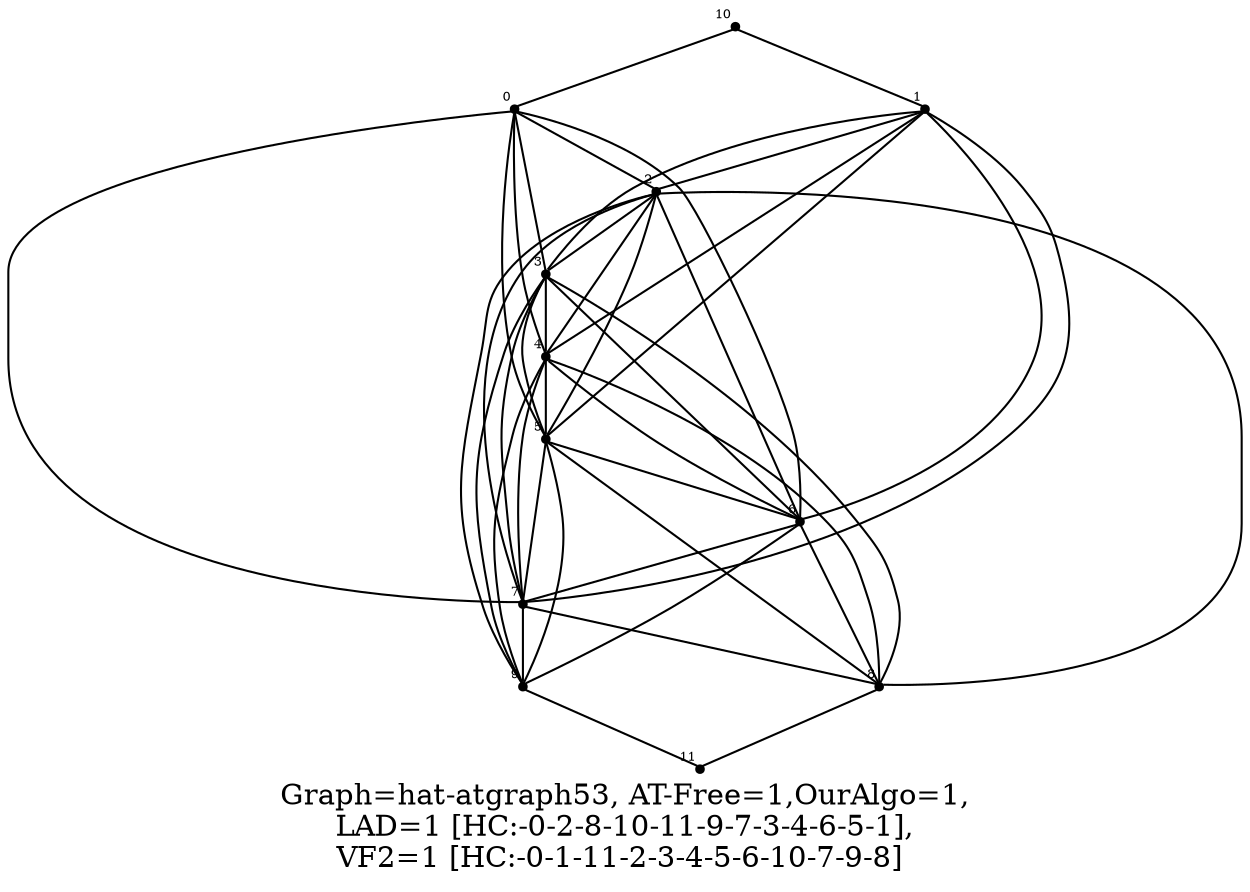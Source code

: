 /* Created by igraph 0.8.0-pre+0200568 */
graph {
  graph [
    label="Graph=hat-atgraph53, AT-Free=1,OurAlgo=1,\nLAD=1 [HC:-0-2-8-10-11-9-7-3-4-6-5-1],\nVF2=1 [HC:-0-1-11-2-3-4-5-6-10-7-9-8] "
    labelloc=bottom
  ];
  0 [
    pos="0.000000,2.000000!"
    shape=point
    fontsize=6
    xlabel=11
  ];
  1 [
    pos="1.000000,2.000000!"
    shape=point
    fontsize=6
    xlabel=9
  ];
  2 [
    pos="0.900000,3.000000!"
    shape=point
    fontsize=6
    xlabel=8
  ];
  3 [
    pos="2.000000,0.000000!"
    shape=point
    fontsize=6
    xlabel=7
  ];
  4 [
    pos="1.900000,1.000000!"
    shape=point
    fontsize=6
    xlabel=6
  ];
  5 [
    pos="2.000000,2.000000!"
    shape=point
    fontsize=6
    xlabel=5
  ];
  6 [
    pos="1.900000,3.000000!"
    shape=point
    fontsize=6
    xlabel=4
  ];
  7 [
    pos="2.000000,4.000000!"
    shape=point
    fontsize=6
    xlabel=3
  ];
  8 [
    pos="1.900000,5.000000!"
    shape=point
    fontsize=6
    xlabel=2
  ];
  9 [
    pos="3.000000,2.000000!"
    shape=point
    fontsize=6
    xlabel=1
  ];
  10 [
    pos="2.900000,3.000000!"
    shape=point
    fontsize=6
    xlabel=0
  ];
  11 [
    pos="4.000000,2.000000!"
    shape=point
    fontsize=6
    xlabel=10
  ];

  11 -- 10;
  11 -- 9;
  2 -- 0;
  1 -- 0;
  10 -- 8;
  10 -- 7;
  10 -- 6;
  10 -- 5;
  10 -- 4;
  10 -- 3;
  9 -- 8;
  9 -- 7;
  9 -- 6;
  9 -- 5;
  9 -- 4;
  9 -- 3;
  8 -- 7;
  8 -- 6;
  8 -- 2;
  7 -- 5;
  7 -- 4;
  7 -- 2;
  6 -- 3;
  6 -- 2;
  5 -- 4;
  5 -- 2;
  4 -- 3;
  4 -- 2;
  3 -- 2;
  8 -- 1;
  7 -- 1;
  6 -- 1;
  5 -- 1;
  4 -- 1;
  3 -- 1;
  7 -- 3;
  6 -- 4;
  8 -- 4;
  8 -- 5;
  5 -- 3;
  6 -- 5;
  7 -- 6;
  8 -- 3;
}
